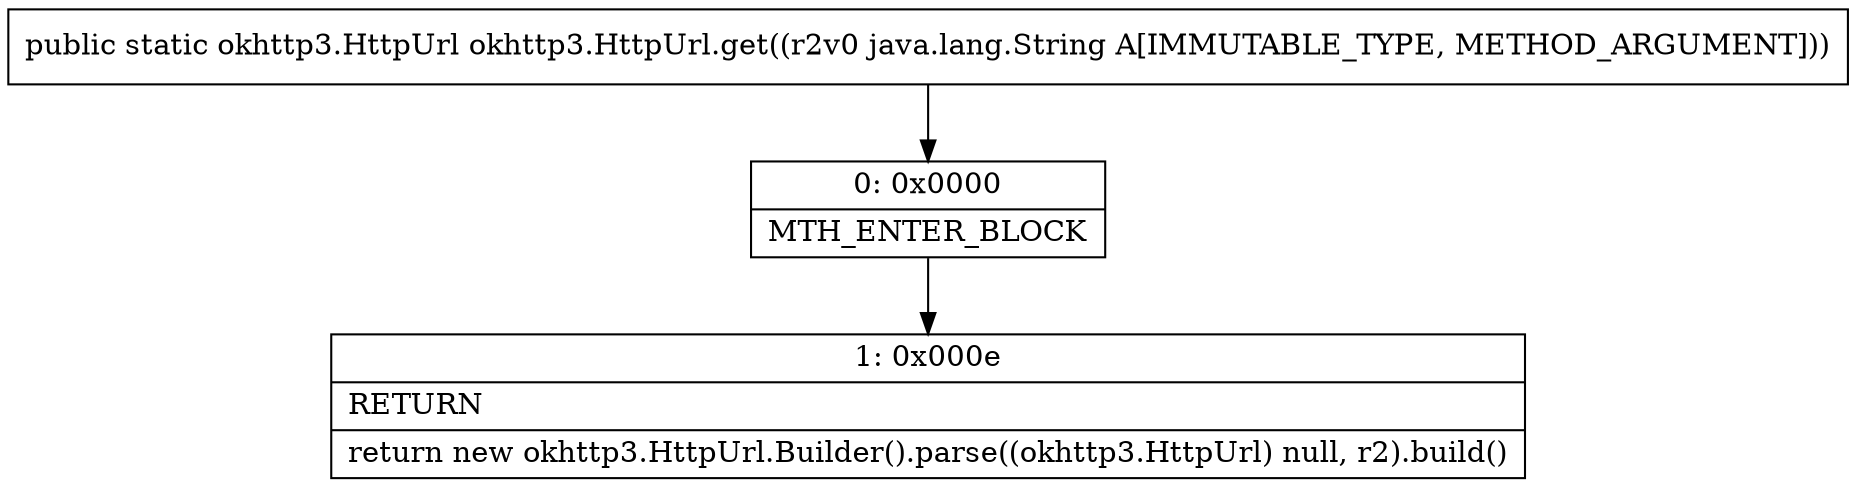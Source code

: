 digraph "CFG forokhttp3.HttpUrl.get(Ljava\/lang\/String;)Lokhttp3\/HttpUrl;" {
Node_0 [shape=record,label="{0\:\ 0x0000|MTH_ENTER_BLOCK\l}"];
Node_1 [shape=record,label="{1\:\ 0x000e|RETURN\l|return new okhttp3.HttpUrl.Builder().parse((okhttp3.HttpUrl) null, r2).build()\l}"];
MethodNode[shape=record,label="{public static okhttp3.HttpUrl okhttp3.HttpUrl.get((r2v0 java.lang.String A[IMMUTABLE_TYPE, METHOD_ARGUMENT])) }"];
MethodNode -> Node_0;
Node_0 -> Node_1;
}

